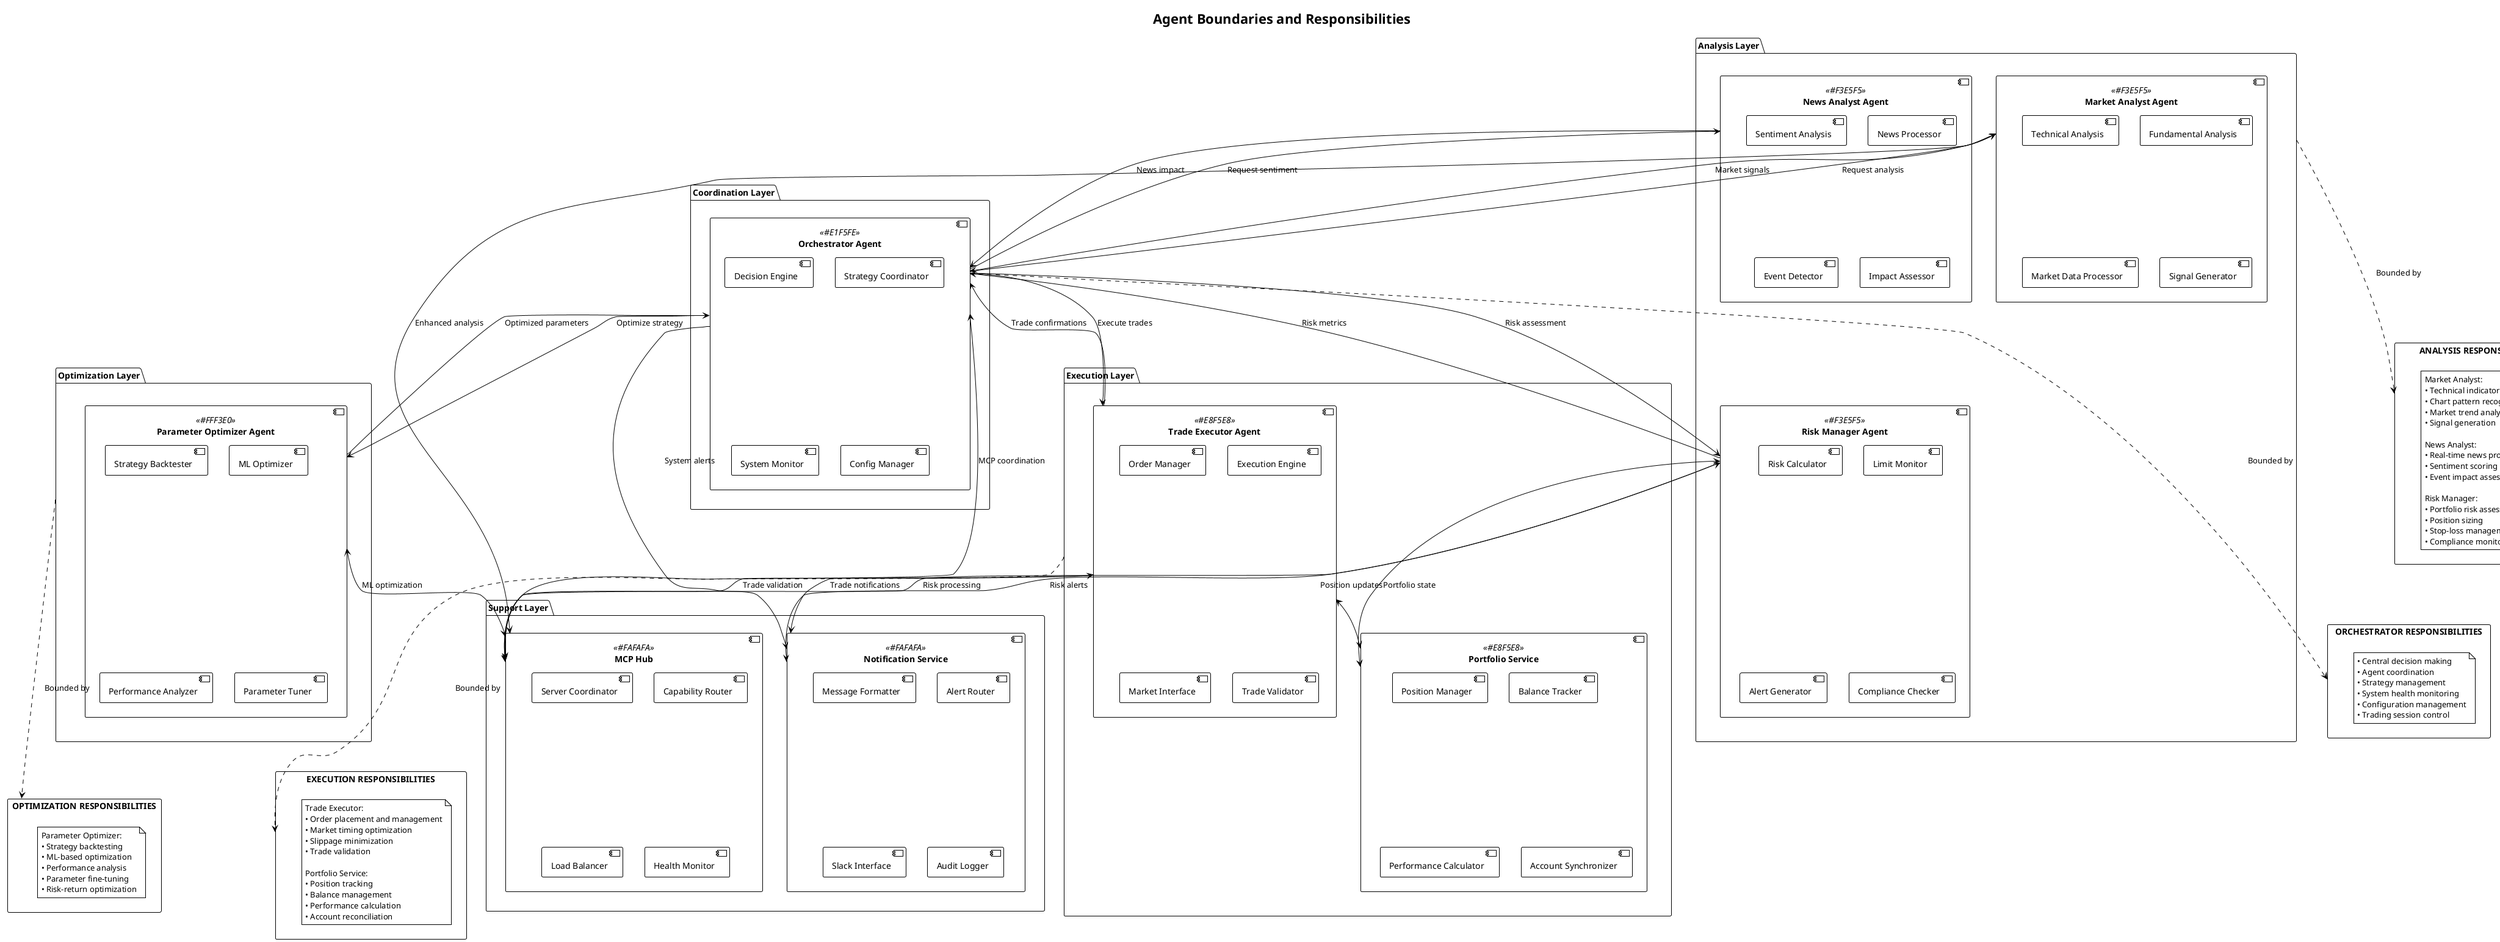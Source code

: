@startuml agent_boundaries
!theme plain
title Agent Boundaries and Responsibilities

!define COORDINATOR_COLOR #E1F5FE
!define ANALYZER_COLOR #F3E5F5
!define EXECUTOR_COLOR #E8F5E8
!define OPTIMIZER_COLOR #FFF3E0
!define SUPPORT_COLOR #FAFAFA

package "Coordination Layer" as coordination {
    component "Orchestrator Agent" as orchestrator <<COORDINATOR_COLOR>> {
        [Decision Engine]
        [Strategy Coordinator]
        [System Monitor]
        [Config Manager]
    }
}

package "Analysis Layer" as analysis {
    component "Market Analyst Agent" as market_analyst <<ANALYZER_COLOR>> {
        [Technical Analysis]
        [Fundamental Analysis]
        [Market Data Processor]
        [Signal Generator]
    }
    
    component "News Analyst Agent" as news_analyst <<ANALYZER_COLOR>> {
        [Sentiment Analysis]
        [News Processor]
        [Event Detector]
        [Impact Assessor]
    }
    
    component "Risk Manager Agent" as risk_manager <<ANALYZER_COLOR>> {
        [Risk Calculator]
        [Limit Monitor]
        [Alert Generator]
        [Compliance Checker]
    }
}

package "Execution Layer" as execution {
    component "Trade Executor Agent" as trade_executor <<EXECUTOR_COLOR>> {
        [Order Manager]
        [Execution Engine]
        [Market Interface]
        [Trade Validator]
    }
    
    component "Portfolio Service" as portfolio <<EXECUTOR_COLOR>> {
        [Position Manager]
        [Balance Tracker]
        [Performance Calculator]
        [Account Synchronizer]
    }
}

package "Optimization Layer" as optimization {
    component "Parameter Optimizer Agent" as param_optimizer <<OPTIMIZER_COLOR>> {
        [Strategy Backtester]
        [ML Optimizer]
        [Performance Analyzer]
        [Parameter Tuner]
    }
}

package "Support Layer" as support {
    component "Notification Service" as notification <<SUPPORT_COLOR>> {
        [Message Formatter]
        [Alert Router]
        [Slack Interface]
        [Audit Logger]
    }
    
    component "MCP Hub" as mcp_hub <<SUPPORT_COLOR>> {
        [Server Coordinator]
        [Capability Router]
        [Load Balancer]
        [Health Monitor]
    }
}

' Responsibility boundaries
rectangle "ORCHESTRATOR RESPONSIBILITIES" as orch_resp {
    note as orch_note
        • Central decision making
        • Agent coordination
        • Strategy management
        • System health monitoring
        • Configuration management
        • Trading session control
    end note
}

rectangle "ANALYSIS RESPONSIBILITIES" as analysis_resp {
    note as analysis_note
        Market Analyst:
        • Technical indicator calculation
        • Chart pattern recognition
        • Market trend analysis
        • Signal generation
        
        News Analyst:
        • Real-time news processing
        • Sentiment scoring
        • Event impact assessment
        
        Risk Manager:
        • Portfolio risk assessment
        • Position sizing
        • Stop-loss management
        • Compliance monitoring
    end note
}

rectangle "EXECUTION RESPONSIBILITIES" as exec_resp {
    note as exec_note
        Trade Executor:
        • Order placement and management
        • Market timing optimization
        • Slippage minimization
        • Trade validation
        
        Portfolio Service:
        • Position tracking
        • Balance management
        • Performance calculation
        • Account reconciliation
    end note
}

rectangle "OPTIMIZATION RESPONSIBILITIES" as opt_resp {
    note as opt_note
        Parameter Optimizer:
        • Strategy backtesting
        • ML-based optimization
        • Performance analysis
        • Parameter fine-tuning
        • Risk-return optimization
    end note
}

' Data flow connections
orchestrator --> market_analyst : "Request analysis"
orchestrator --> news_analyst : "Request sentiment"
orchestrator --> risk_manager : "Risk assessment"
orchestrator --> trade_executor : "Execute trades"
orchestrator --> param_optimizer : "Optimize strategy"

market_analyst --> orchestrator : "Market signals"
news_analyst --> orchestrator : "News impact"
risk_manager --> orchestrator : "Risk metrics"
trade_executor --> orchestrator : "Trade confirmations"
param_optimizer --> orchestrator : "Optimized parameters"

trade_executor <--> portfolio : "Position updates"
risk_manager <--> portfolio : "Portfolio state"

orchestrator --> notification : "System alerts"
risk_manager --> notification : "Risk alerts"
trade_executor --> notification : "Trade notifications"

orchestrator <--> mcp_hub : "MCP coordination"
market_analyst <--> mcp_hub : "Enhanced analysis"
risk_manager <--> mcp_hub : "Risk processing"
trade_executor <--> mcp_hub : "Trade validation"
param_optimizer <--> mcp_hub : "ML optimization"

' Boundary constraints
orchestrator -.-> orch_resp : "Bounded by"
analysis -.-> analysis_resp : "Bounded by"
execution -.-> exec_resp : "Bounded by"
optimization -.-> opt_resp : "Bounded by"

@enduml